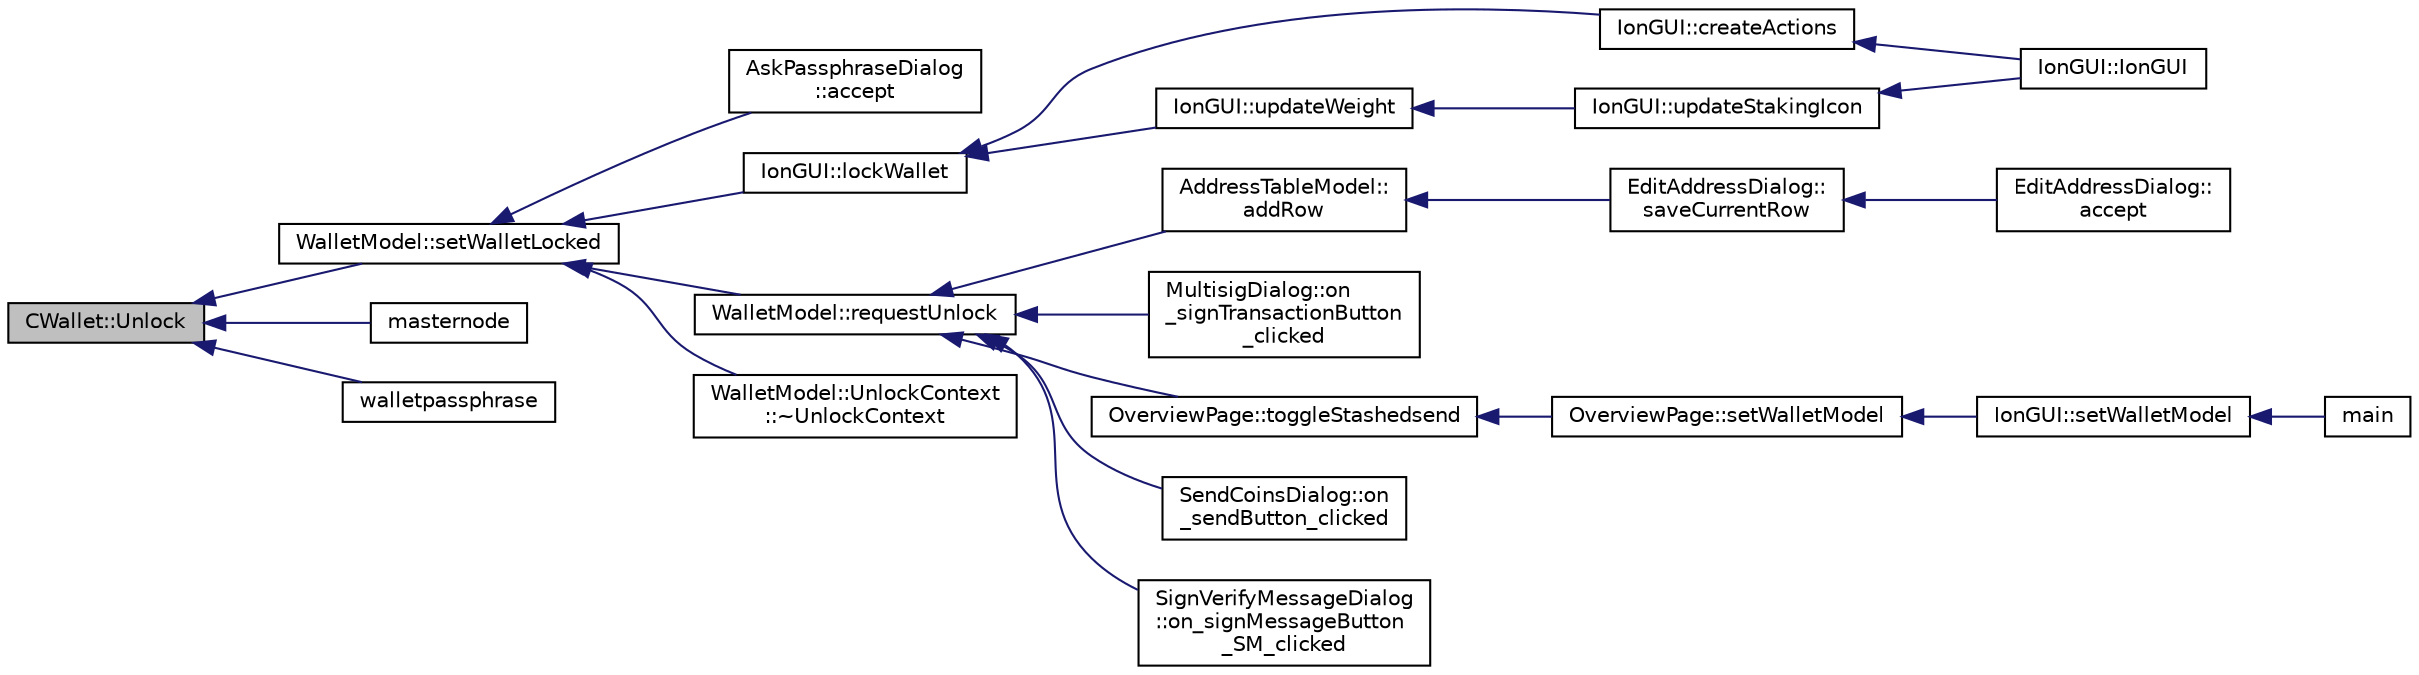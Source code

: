 digraph "CWallet::Unlock"
{
  edge [fontname="Helvetica",fontsize="10",labelfontname="Helvetica",labelfontsize="10"];
  node [fontname="Helvetica",fontsize="10",shape=record];
  rankdir="LR";
  Node3722 [label="CWallet::Unlock",height=0.2,width=0.4,color="black", fillcolor="grey75", style="filled", fontcolor="black"];
  Node3722 -> Node3723 [dir="back",color="midnightblue",fontsize="10",style="solid",fontname="Helvetica"];
  Node3723 [label="WalletModel::setWalletLocked",height=0.2,width=0.4,color="black", fillcolor="white", style="filled",URL="$d4/d27/class_wallet_model.html#a5a8b65bfaecb0813d64c733f4f34f090"];
  Node3723 -> Node3724 [dir="back",color="midnightblue",fontsize="10",style="solid",fontname="Helvetica"];
  Node3724 [label="AskPassphraseDialog\l::accept",height=0.2,width=0.4,color="black", fillcolor="white", style="filled",URL="$d8/d70/class_ask_passphrase_dialog.html#ac2f176af3693b73870d26ef0bfc6cbb9"];
  Node3723 -> Node3725 [dir="back",color="midnightblue",fontsize="10",style="solid",fontname="Helvetica"];
  Node3725 [label="IonGUI::lockWallet",height=0.2,width=0.4,color="black", fillcolor="white", style="filled",URL="$dc/d0b/class_ion_g_u_i.html#abfbef460c97022eea4d5e2dec1887ba0"];
  Node3725 -> Node3726 [dir="back",color="midnightblue",fontsize="10",style="solid",fontname="Helvetica"];
  Node3726 [label="IonGUI::createActions",height=0.2,width=0.4,color="black", fillcolor="white", style="filled",URL="$dc/d0b/class_ion_g_u_i.html#a5a5e1c2fbc2fec3d925d654c61a8b252",tooltip="Create the main UI actions. "];
  Node3726 -> Node3727 [dir="back",color="midnightblue",fontsize="10",style="solid",fontname="Helvetica"];
  Node3727 [label="IonGUI::IonGUI",height=0.2,width=0.4,color="black", fillcolor="white", style="filled",URL="$dc/d0b/class_ion_g_u_i.html#ad0e22e4901b039bcc987ef0328c8c5d4"];
  Node3725 -> Node3728 [dir="back",color="midnightblue",fontsize="10",style="solid",fontname="Helvetica"];
  Node3728 [label="IonGUI::updateWeight",height=0.2,width=0.4,color="black", fillcolor="white", style="filled",URL="$dc/d0b/class_ion_g_u_i.html#a2689de984576a927ea382a800a81a3f0"];
  Node3728 -> Node3729 [dir="back",color="midnightblue",fontsize="10",style="solid",fontname="Helvetica"];
  Node3729 [label="IonGUI::updateStakingIcon",height=0.2,width=0.4,color="black", fillcolor="white", style="filled",URL="$dc/d0b/class_ion_g_u_i.html#a5e9ba63b943650e5dec3ab6e13e9a20b"];
  Node3729 -> Node3727 [dir="back",color="midnightblue",fontsize="10",style="solid",fontname="Helvetica"];
  Node3723 -> Node3730 [dir="back",color="midnightblue",fontsize="10",style="solid",fontname="Helvetica"];
  Node3730 [label="WalletModel::requestUnlock",height=0.2,width=0.4,color="black", fillcolor="white", style="filled",URL="$d4/d27/class_wallet_model.html#ae98eaede9493625ce778a0a873b3d124"];
  Node3730 -> Node3731 [dir="back",color="midnightblue",fontsize="10",style="solid",fontname="Helvetica"];
  Node3731 [label="AddressTableModel::\laddRow",height=0.2,width=0.4,color="black", fillcolor="white", style="filled",URL="$d9/ded/class_address_table_model.html#a08ab9ae401a18d193f0e39551de81280"];
  Node3731 -> Node3732 [dir="back",color="midnightblue",fontsize="10",style="solid",fontname="Helvetica"];
  Node3732 [label="EditAddressDialog::\lsaveCurrentRow",height=0.2,width=0.4,color="black", fillcolor="white", style="filled",URL="$da/db7/class_edit_address_dialog.html#a8494a551799cd1f4c253e557424c206c"];
  Node3732 -> Node3733 [dir="back",color="midnightblue",fontsize="10",style="solid",fontname="Helvetica"];
  Node3733 [label="EditAddressDialog::\laccept",height=0.2,width=0.4,color="black", fillcolor="white", style="filled",URL="$da/db7/class_edit_address_dialog.html#ac52b71129806bccf6533d0e9441393b6"];
  Node3730 -> Node3734 [dir="back",color="midnightblue",fontsize="10",style="solid",fontname="Helvetica"];
  Node3734 [label="MultisigDialog::on\l_signTransactionButton\l_clicked",height=0.2,width=0.4,color="black", fillcolor="white", style="filled",URL="$d4/df4/class_multisig_dialog.html#ad277ce76887dfbbec511486d3c1d2bc4"];
  Node3730 -> Node3735 [dir="back",color="midnightblue",fontsize="10",style="solid",fontname="Helvetica"];
  Node3735 [label="OverviewPage::toggleStashedsend",height=0.2,width=0.4,color="black", fillcolor="white", style="filled",URL="$d1/d91/class_overview_page.html#acb7a4378759f4f28ff69511839eece57"];
  Node3735 -> Node3736 [dir="back",color="midnightblue",fontsize="10",style="solid",fontname="Helvetica"];
  Node3736 [label="OverviewPage::setWalletModel",height=0.2,width=0.4,color="black", fillcolor="white", style="filled",URL="$d1/d91/class_overview_page.html#a2ed52a3a87e9c74fee38fa873c9bc71f"];
  Node3736 -> Node3737 [dir="back",color="midnightblue",fontsize="10",style="solid",fontname="Helvetica"];
  Node3737 [label="IonGUI::setWalletModel",height=0.2,width=0.4,color="black", fillcolor="white", style="filled",URL="$dc/d0b/class_ion_g_u_i.html#a37f87db65498b036d387c705a749c45d",tooltip="Set the wallet model. "];
  Node3737 -> Node3738 [dir="back",color="midnightblue",fontsize="10",style="solid",fontname="Helvetica"];
  Node3738 [label="main",height=0.2,width=0.4,color="black", fillcolor="white", style="filled",URL="$d5/d2d/ion_8cpp.html#a0ddf1224851353fc92bfbff6f499fa97"];
  Node3730 -> Node3739 [dir="back",color="midnightblue",fontsize="10",style="solid",fontname="Helvetica"];
  Node3739 [label="SendCoinsDialog::on\l_sendButton_clicked",height=0.2,width=0.4,color="black", fillcolor="white", style="filled",URL="$d6/de6/class_send_coins_dialog.html#a2cab7cf9ea5040b9e2189297f7d3c764"];
  Node3730 -> Node3740 [dir="back",color="midnightblue",fontsize="10",style="solid",fontname="Helvetica"];
  Node3740 [label="SignVerifyMessageDialog\l::on_signMessageButton\l_SM_clicked",height=0.2,width=0.4,color="black", fillcolor="white", style="filled",URL="$d1/d26/class_sign_verify_message_dialog.html#a2ef91b4ace68d63ab1c1d3cc6c13b5f9"];
  Node3723 -> Node3741 [dir="back",color="midnightblue",fontsize="10",style="solid",fontname="Helvetica"];
  Node3741 [label="WalletModel::UnlockContext\l::~UnlockContext",height=0.2,width=0.4,color="black", fillcolor="white", style="filled",URL="$d3/d31/class_wallet_model_1_1_unlock_context.html#aa8d5445b1bc2a13ad8bfc06080b164d4"];
  Node3722 -> Node3742 [dir="back",color="midnightblue",fontsize="10",style="solid",fontname="Helvetica"];
  Node3742 [label="masternode",height=0.2,width=0.4,color="black", fillcolor="white", style="filled",URL="$d5/d6b/rpcstashedsend_8cpp.html#a30609e443aeb47c29ed0878d16b1b5e1"];
  Node3722 -> Node3743 [dir="back",color="midnightblue",fontsize="10",style="solid",fontname="Helvetica"];
  Node3743 [label="walletpassphrase",height=0.2,width=0.4,color="black", fillcolor="white", style="filled",URL="$df/d1d/rpcwallet_8cpp.html#a733f7c70e7c18783935e6de9643c0086"];
}
